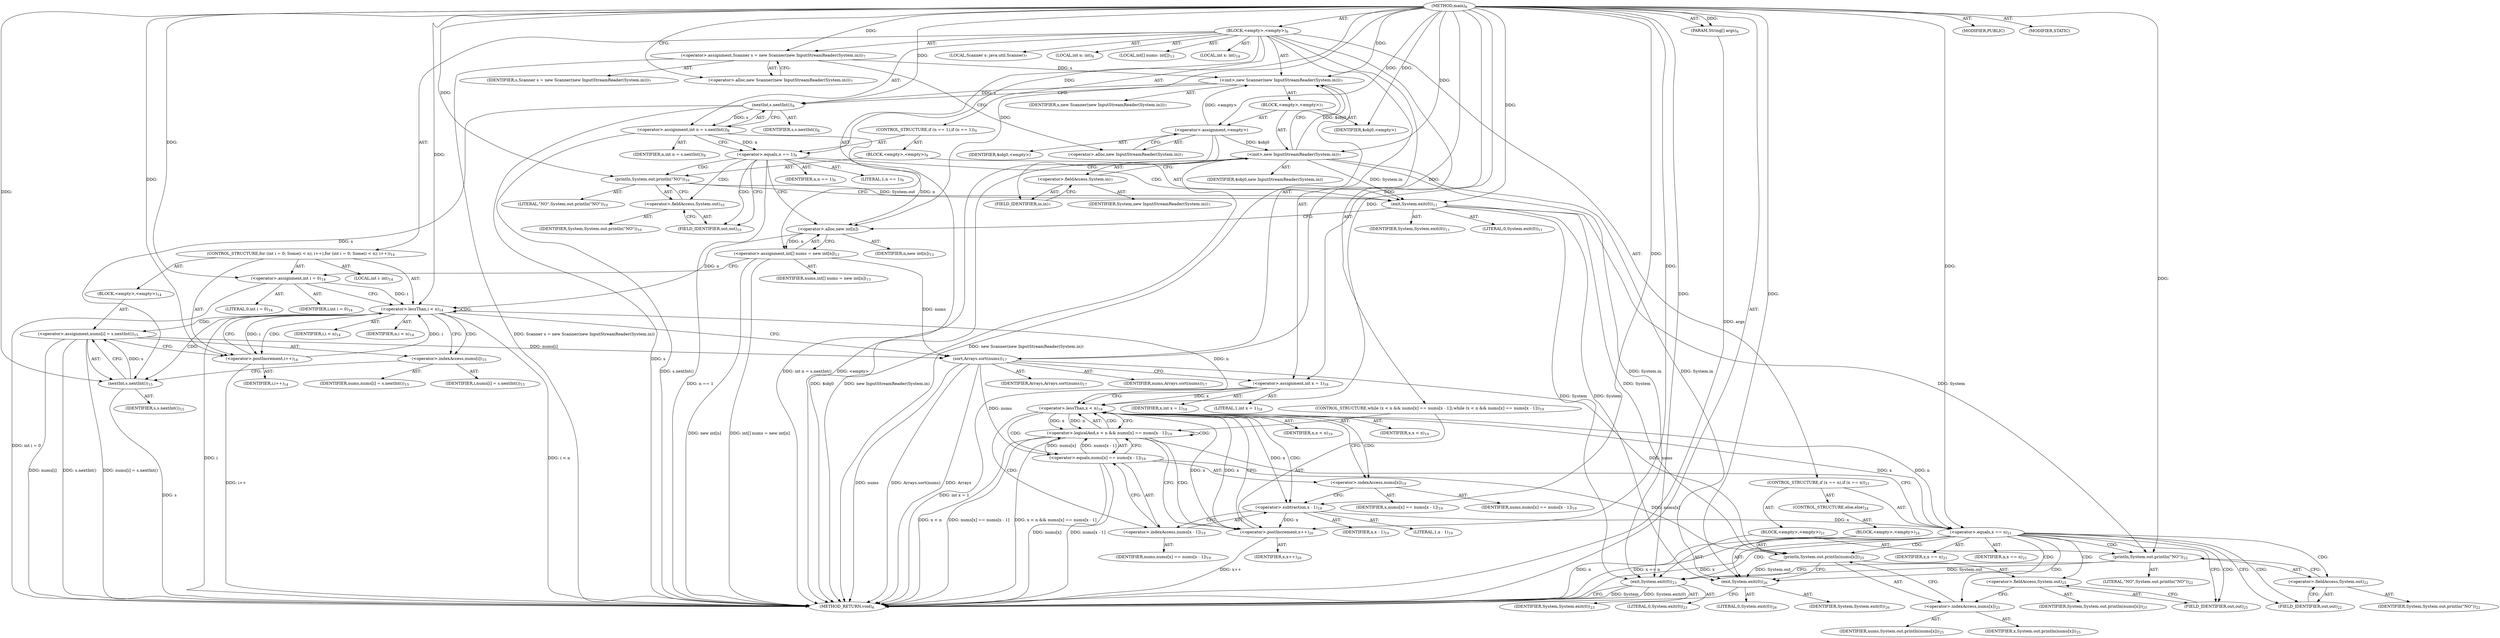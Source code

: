 digraph "main" {  
"19" [label = <(METHOD,main)<SUB>6</SUB>> ]
"20" [label = <(PARAM,String[] args)<SUB>6</SUB>> ]
"21" [label = <(BLOCK,&lt;empty&gt;,&lt;empty&gt;)<SUB>6</SUB>> ]
"4" [label = <(LOCAL,Scanner s: java.util.Scanner)<SUB>7</SUB>> ]
"22" [label = <(&lt;operator&gt;.assignment,Scanner s = new Scanner(new InputStreamReader(System.in)))<SUB>7</SUB>> ]
"23" [label = <(IDENTIFIER,s,Scanner s = new Scanner(new InputStreamReader(System.in)))<SUB>7</SUB>> ]
"24" [label = <(&lt;operator&gt;.alloc,new Scanner(new InputStreamReader(System.in)))<SUB>7</SUB>> ]
"25" [label = <(&lt;init&gt;,new Scanner(new InputStreamReader(System.in)))<SUB>7</SUB>> ]
"3" [label = <(IDENTIFIER,s,new Scanner(new InputStreamReader(System.in)))<SUB>7</SUB>> ]
"26" [label = <(BLOCK,&lt;empty&gt;,&lt;empty&gt;)<SUB>7</SUB>> ]
"27" [label = <(&lt;operator&gt;.assignment,&lt;empty&gt;)> ]
"28" [label = <(IDENTIFIER,$obj0,&lt;empty&gt;)> ]
"29" [label = <(&lt;operator&gt;.alloc,new InputStreamReader(System.in))<SUB>7</SUB>> ]
"30" [label = <(&lt;init&gt;,new InputStreamReader(System.in))<SUB>7</SUB>> ]
"31" [label = <(IDENTIFIER,$obj0,new InputStreamReader(System.in))> ]
"32" [label = <(&lt;operator&gt;.fieldAccess,System.in)<SUB>7</SUB>> ]
"33" [label = <(IDENTIFIER,System,new InputStreamReader(System.in))<SUB>7</SUB>> ]
"34" [label = <(FIELD_IDENTIFIER,in,in)<SUB>7</SUB>> ]
"35" [label = <(IDENTIFIER,$obj0,&lt;empty&gt;)> ]
"36" [label = <(LOCAL,int n: int)<SUB>8</SUB>> ]
"37" [label = <(&lt;operator&gt;.assignment,int n = s.nextInt())<SUB>8</SUB>> ]
"38" [label = <(IDENTIFIER,n,int n = s.nextInt())<SUB>8</SUB>> ]
"39" [label = <(nextInt,s.nextInt())<SUB>8</SUB>> ]
"40" [label = <(IDENTIFIER,s,s.nextInt())<SUB>8</SUB>> ]
"41" [label = <(CONTROL_STRUCTURE,if (n == 1),if (n == 1))<SUB>9</SUB>> ]
"42" [label = <(&lt;operator&gt;.equals,n == 1)<SUB>9</SUB>> ]
"43" [label = <(IDENTIFIER,n,n == 1)<SUB>9</SUB>> ]
"44" [label = <(LITERAL,1,n == 1)<SUB>9</SUB>> ]
"45" [label = <(BLOCK,&lt;empty&gt;,&lt;empty&gt;)<SUB>9</SUB>> ]
"46" [label = <(println,System.out.println(&quot;NO&quot;))<SUB>10</SUB>> ]
"47" [label = <(&lt;operator&gt;.fieldAccess,System.out)<SUB>10</SUB>> ]
"48" [label = <(IDENTIFIER,System,System.out.println(&quot;NO&quot;))<SUB>10</SUB>> ]
"49" [label = <(FIELD_IDENTIFIER,out,out)<SUB>10</SUB>> ]
"50" [label = <(LITERAL,&quot;NO&quot;,System.out.println(&quot;NO&quot;))<SUB>10</SUB>> ]
"51" [label = <(exit,System.exit(0))<SUB>11</SUB>> ]
"52" [label = <(IDENTIFIER,System,System.exit(0))<SUB>11</SUB>> ]
"53" [label = <(LITERAL,0,System.exit(0))<SUB>11</SUB>> ]
"54" [label = <(LOCAL,int[] nums: int[])<SUB>13</SUB>> ]
"55" [label = <(&lt;operator&gt;.assignment,int[] nums = new int[n])<SUB>13</SUB>> ]
"56" [label = <(IDENTIFIER,nums,int[] nums = new int[n])<SUB>13</SUB>> ]
"57" [label = <(&lt;operator&gt;.alloc,new int[n])> ]
"58" [label = <(IDENTIFIER,n,new int[n])<SUB>13</SUB>> ]
"59" [label = <(CONTROL_STRUCTURE,for (int i = 0; Some(i &lt; n); i++),for (int i = 0; Some(i &lt; n); i++))<SUB>14</SUB>> ]
"60" [label = <(LOCAL,int i: int)<SUB>14</SUB>> ]
"61" [label = <(&lt;operator&gt;.assignment,int i = 0)<SUB>14</SUB>> ]
"62" [label = <(IDENTIFIER,i,int i = 0)<SUB>14</SUB>> ]
"63" [label = <(LITERAL,0,int i = 0)<SUB>14</SUB>> ]
"64" [label = <(&lt;operator&gt;.lessThan,i &lt; n)<SUB>14</SUB>> ]
"65" [label = <(IDENTIFIER,i,i &lt; n)<SUB>14</SUB>> ]
"66" [label = <(IDENTIFIER,n,i &lt; n)<SUB>14</SUB>> ]
"67" [label = <(&lt;operator&gt;.postIncrement,i++)<SUB>14</SUB>> ]
"68" [label = <(IDENTIFIER,i,i++)<SUB>14</SUB>> ]
"69" [label = <(BLOCK,&lt;empty&gt;,&lt;empty&gt;)<SUB>14</SUB>> ]
"70" [label = <(&lt;operator&gt;.assignment,nums[i] = s.nextInt())<SUB>15</SUB>> ]
"71" [label = <(&lt;operator&gt;.indexAccess,nums[i])<SUB>15</SUB>> ]
"72" [label = <(IDENTIFIER,nums,nums[i] = s.nextInt())<SUB>15</SUB>> ]
"73" [label = <(IDENTIFIER,i,nums[i] = s.nextInt())<SUB>15</SUB>> ]
"74" [label = <(nextInt,s.nextInt())<SUB>15</SUB>> ]
"75" [label = <(IDENTIFIER,s,s.nextInt())<SUB>15</SUB>> ]
"76" [label = <(sort,Arrays.sort(nums))<SUB>17</SUB>> ]
"77" [label = <(IDENTIFIER,Arrays,Arrays.sort(nums))<SUB>17</SUB>> ]
"78" [label = <(IDENTIFIER,nums,Arrays.sort(nums))<SUB>17</SUB>> ]
"79" [label = <(LOCAL,int x: int)<SUB>18</SUB>> ]
"80" [label = <(&lt;operator&gt;.assignment,int x = 1)<SUB>18</SUB>> ]
"81" [label = <(IDENTIFIER,x,int x = 1)<SUB>18</SUB>> ]
"82" [label = <(LITERAL,1,int x = 1)<SUB>18</SUB>> ]
"83" [label = <(CONTROL_STRUCTURE,while (x &lt; n &amp;&amp; nums[x] == nums[x - 1]),while (x &lt; n &amp;&amp; nums[x] == nums[x - 1]))<SUB>19</SUB>> ]
"84" [label = <(&lt;operator&gt;.logicalAnd,x &lt; n &amp;&amp; nums[x] == nums[x - 1])<SUB>19</SUB>> ]
"85" [label = <(&lt;operator&gt;.lessThan,x &lt; n)<SUB>19</SUB>> ]
"86" [label = <(IDENTIFIER,x,x &lt; n)<SUB>19</SUB>> ]
"87" [label = <(IDENTIFIER,n,x &lt; n)<SUB>19</SUB>> ]
"88" [label = <(&lt;operator&gt;.equals,nums[x] == nums[x - 1])<SUB>19</SUB>> ]
"89" [label = <(&lt;operator&gt;.indexAccess,nums[x])<SUB>19</SUB>> ]
"90" [label = <(IDENTIFIER,nums,nums[x] == nums[x - 1])<SUB>19</SUB>> ]
"91" [label = <(IDENTIFIER,x,nums[x] == nums[x - 1])<SUB>19</SUB>> ]
"92" [label = <(&lt;operator&gt;.indexAccess,nums[x - 1])<SUB>19</SUB>> ]
"93" [label = <(IDENTIFIER,nums,nums[x] == nums[x - 1])<SUB>19</SUB>> ]
"94" [label = <(&lt;operator&gt;.subtraction,x - 1)<SUB>19</SUB>> ]
"95" [label = <(IDENTIFIER,x,x - 1)<SUB>19</SUB>> ]
"96" [label = <(LITERAL,1,x - 1)<SUB>19</SUB>> ]
"97" [label = <(&lt;operator&gt;.postIncrement,x++)<SUB>20</SUB>> ]
"98" [label = <(IDENTIFIER,x,x++)<SUB>20</SUB>> ]
"99" [label = <(CONTROL_STRUCTURE,if (x == n),if (x == n))<SUB>21</SUB>> ]
"100" [label = <(&lt;operator&gt;.equals,x == n)<SUB>21</SUB>> ]
"101" [label = <(IDENTIFIER,x,x == n)<SUB>21</SUB>> ]
"102" [label = <(IDENTIFIER,n,x == n)<SUB>21</SUB>> ]
"103" [label = <(BLOCK,&lt;empty&gt;,&lt;empty&gt;)<SUB>21</SUB>> ]
"104" [label = <(println,System.out.println(&quot;NO&quot;))<SUB>22</SUB>> ]
"105" [label = <(&lt;operator&gt;.fieldAccess,System.out)<SUB>22</SUB>> ]
"106" [label = <(IDENTIFIER,System,System.out.println(&quot;NO&quot;))<SUB>22</SUB>> ]
"107" [label = <(FIELD_IDENTIFIER,out,out)<SUB>22</SUB>> ]
"108" [label = <(LITERAL,&quot;NO&quot;,System.out.println(&quot;NO&quot;))<SUB>22</SUB>> ]
"109" [label = <(exit,System.exit(0))<SUB>23</SUB>> ]
"110" [label = <(IDENTIFIER,System,System.exit(0))<SUB>23</SUB>> ]
"111" [label = <(LITERAL,0,System.exit(0))<SUB>23</SUB>> ]
"112" [label = <(CONTROL_STRUCTURE,else,else)<SUB>24</SUB>> ]
"113" [label = <(BLOCK,&lt;empty&gt;,&lt;empty&gt;)<SUB>24</SUB>> ]
"114" [label = <(println,System.out.println(nums[x]))<SUB>25</SUB>> ]
"115" [label = <(&lt;operator&gt;.fieldAccess,System.out)<SUB>25</SUB>> ]
"116" [label = <(IDENTIFIER,System,System.out.println(nums[x]))<SUB>25</SUB>> ]
"117" [label = <(FIELD_IDENTIFIER,out,out)<SUB>25</SUB>> ]
"118" [label = <(&lt;operator&gt;.indexAccess,nums[x])<SUB>25</SUB>> ]
"119" [label = <(IDENTIFIER,nums,System.out.println(nums[x]))<SUB>25</SUB>> ]
"120" [label = <(IDENTIFIER,x,System.out.println(nums[x]))<SUB>25</SUB>> ]
"121" [label = <(exit,System.exit(0))<SUB>26</SUB>> ]
"122" [label = <(IDENTIFIER,System,System.exit(0))<SUB>26</SUB>> ]
"123" [label = <(LITERAL,0,System.exit(0))<SUB>26</SUB>> ]
"124" [label = <(MODIFIER,PUBLIC)> ]
"125" [label = <(MODIFIER,STATIC)> ]
"126" [label = <(METHOD_RETURN,void)<SUB>6</SUB>> ]
  "19" -> "20"  [ label = "AST: "] 
  "19" -> "21"  [ label = "AST: "] 
  "19" -> "124"  [ label = "AST: "] 
  "19" -> "125"  [ label = "AST: "] 
  "19" -> "126"  [ label = "AST: "] 
  "21" -> "4"  [ label = "AST: "] 
  "21" -> "22"  [ label = "AST: "] 
  "21" -> "25"  [ label = "AST: "] 
  "21" -> "36"  [ label = "AST: "] 
  "21" -> "37"  [ label = "AST: "] 
  "21" -> "41"  [ label = "AST: "] 
  "21" -> "54"  [ label = "AST: "] 
  "21" -> "55"  [ label = "AST: "] 
  "21" -> "59"  [ label = "AST: "] 
  "21" -> "76"  [ label = "AST: "] 
  "21" -> "79"  [ label = "AST: "] 
  "21" -> "80"  [ label = "AST: "] 
  "21" -> "83"  [ label = "AST: "] 
  "21" -> "99"  [ label = "AST: "] 
  "22" -> "23"  [ label = "AST: "] 
  "22" -> "24"  [ label = "AST: "] 
  "25" -> "3"  [ label = "AST: "] 
  "25" -> "26"  [ label = "AST: "] 
  "26" -> "27"  [ label = "AST: "] 
  "26" -> "30"  [ label = "AST: "] 
  "26" -> "35"  [ label = "AST: "] 
  "27" -> "28"  [ label = "AST: "] 
  "27" -> "29"  [ label = "AST: "] 
  "30" -> "31"  [ label = "AST: "] 
  "30" -> "32"  [ label = "AST: "] 
  "32" -> "33"  [ label = "AST: "] 
  "32" -> "34"  [ label = "AST: "] 
  "37" -> "38"  [ label = "AST: "] 
  "37" -> "39"  [ label = "AST: "] 
  "39" -> "40"  [ label = "AST: "] 
  "41" -> "42"  [ label = "AST: "] 
  "41" -> "45"  [ label = "AST: "] 
  "42" -> "43"  [ label = "AST: "] 
  "42" -> "44"  [ label = "AST: "] 
  "45" -> "46"  [ label = "AST: "] 
  "45" -> "51"  [ label = "AST: "] 
  "46" -> "47"  [ label = "AST: "] 
  "46" -> "50"  [ label = "AST: "] 
  "47" -> "48"  [ label = "AST: "] 
  "47" -> "49"  [ label = "AST: "] 
  "51" -> "52"  [ label = "AST: "] 
  "51" -> "53"  [ label = "AST: "] 
  "55" -> "56"  [ label = "AST: "] 
  "55" -> "57"  [ label = "AST: "] 
  "57" -> "58"  [ label = "AST: "] 
  "59" -> "60"  [ label = "AST: "] 
  "59" -> "61"  [ label = "AST: "] 
  "59" -> "64"  [ label = "AST: "] 
  "59" -> "67"  [ label = "AST: "] 
  "59" -> "69"  [ label = "AST: "] 
  "61" -> "62"  [ label = "AST: "] 
  "61" -> "63"  [ label = "AST: "] 
  "64" -> "65"  [ label = "AST: "] 
  "64" -> "66"  [ label = "AST: "] 
  "67" -> "68"  [ label = "AST: "] 
  "69" -> "70"  [ label = "AST: "] 
  "70" -> "71"  [ label = "AST: "] 
  "70" -> "74"  [ label = "AST: "] 
  "71" -> "72"  [ label = "AST: "] 
  "71" -> "73"  [ label = "AST: "] 
  "74" -> "75"  [ label = "AST: "] 
  "76" -> "77"  [ label = "AST: "] 
  "76" -> "78"  [ label = "AST: "] 
  "80" -> "81"  [ label = "AST: "] 
  "80" -> "82"  [ label = "AST: "] 
  "83" -> "84"  [ label = "AST: "] 
  "83" -> "97"  [ label = "AST: "] 
  "84" -> "85"  [ label = "AST: "] 
  "84" -> "88"  [ label = "AST: "] 
  "85" -> "86"  [ label = "AST: "] 
  "85" -> "87"  [ label = "AST: "] 
  "88" -> "89"  [ label = "AST: "] 
  "88" -> "92"  [ label = "AST: "] 
  "89" -> "90"  [ label = "AST: "] 
  "89" -> "91"  [ label = "AST: "] 
  "92" -> "93"  [ label = "AST: "] 
  "92" -> "94"  [ label = "AST: "] 
  "94" -> "95"  [ label = "AST: "] 
  "94" -> "96"  [ label = "AST: "] 
  "97" -> "98"  [ label = "AST: "] 
  "99" -> "100"  [ label = "AST: "] 
  "99" -> "103"  [ label = "AST: "] 
  "99" -> "112"  [ label = "AST: "] 
  "100" -> "101"  [ label = "AST: "] 
  "100" -> "102"  [ label = "AST: "] 
  "103" -> "104"  [ label = "AST: "] 
  "103" -> "109"  [ label = "AST: "] 
  "104" -> "105"  [ label = "AST: "] 
  "104" -> "108"  [ label = "AST: "] 
  "105" -> "106"  [ label = "AST: "] 
  "105" -> "107"  [ label = "AST: "] 
  "109" -> "110"  [ label = "AST: "] 
  "109" -> "111"  [ label = "AST: "] 
  "112" -> "113"  [ label = "AST: "] 
  "113" -> "114"  [ label = "AST: "] 
  "113" -> "121"  [ label = "AST: "] 
  "114" -> "115"  [ label = "AST: "] 
  "114" -> "118"  [ label = "AST: "] 
  "115" -> "116"  [ label = "AST: "] 
  "115" -> "117"  [ label = "AST: "] 
  "118" -> "119"  [ label = "AST: "] 
  "118" -> "120"  [ label = "AST: "] 
  "121" -> "122"  [ label = "AST: "] 
  "121" -> "123"  [ label = "AST: "] 
  "22" -> "29"  [ label = "CFG: "] 
  "25" -> "39"  [ label = "CFG: "] 
  "37" -> "42"  [ label = "CFG: "] 
  "55" -> "61"  [ label = "CFG: "] 
  "76" -> "80"  [ label = "CFG: "] 
  "80" -> "85"  [ label = "CFG: "] 
  "24" -> "22"  [ label = "CFG: "] 
  "39" -> "37"  [ label = "CFG: "] 
  "42" -> "49"  [ label = "CFG: "] 
  "42" -> "57"  [ label = "CFG: "] 
  "57" -> "55"  [ label = "CFG: "] 
  "61" -> "64"  [ label = "CFG: "] 
  "64" -> "71"  [ label = "CFG: "] 
  "64" -> "76"  [ label = "CFG: "] 
  "67" -> "64"  [ label = "CFG: "] 
  "84" -> "97"  [ label = "CFG: "] 
  "84" -> "100"  [ label = "CFG: "] 
  "97" -> "85"  [ label = "CFG: "] 
  "100" -> "107"  [ label = "CFG: "] 
  "100" -> "117"  [ label = "CFG: "] 
  "27" -> "34"  [ label = "CFG: "] 
  "30" -> "25"  [ label = "CFG: "] 
  "46" -> "51"  [ label = "CFG: "] 
  "51" -> "57"  [ label = "CFG: "] 
  "70" -> "67"  [ label = "CFG: "] 
  "85" -> "84"  [ label = "CFG: "] 
  "85" -> "89"  [ label = "CFG: "] 
  "88" -> "84"  [ label = "CFG: "] 
  "104" -> "109"  [ label = "CFG: "] 
  "109" -> "126"  [ label = "CFG: "] 
  "29" -> "27"  [ label = "CFG: "] 
  "32" -> "30"  [ label = "CFG: "] 
  "47" -> "46"  [ label = "CFG: "] 
  "71" -> "74"  [ label = "CFG: "] 
  "74" -> "70"  [ label = "CFG: "] 
  "89" -> "94"  [ label = "CFG: "] 
  "92" -> "88"  [ label = "CFG: "] 
  "105" -> "104"  [ label = "CFG: "] 
  "114" -> "121"  [ label = "CFG: "] 
  "121" -> "126"  [ label = "CFG: "] 
  "34" -> "32"  [ label = "CFG: "] 
  "49" -> "47"  [ label = "CFG: "] 
  "94" -> "92"  [ label = "CFG: "] 
  "107" -> "105"  [ label = "CFG: "] 
  "115" -> "118"  [ label = "CFG: "] 
  "118" -> "114"  [ label = "CFG: "] 
  "117" -> "115"  [ label = "CFG: "] 
  "19" -> "24"  [ label = "CFG: "] 
  "20" -> "126"  [ label = "DDG: args"] 
  "22" -> "126"  [ label = "DDG: Scanner s = new Scanner(new InputStreamReader(System.in))"] 
  "27" -> "126"  [ label = "DDG: &lt;empty&gt;"] 
  "30" -> "126"  [ label = "DDG: $obj0"] 
  "30" -> "126"  [ label = "DDG: new InputStreamReader(System.in)"] 
  "25" -> "126"  [ label = "DDG: new Scanner(new InputStreamReader(System.in))"] 
  "39" -> "126"  [ label = "DDG: s"] 
  "37" -> "126"  [ label = "DDG: s.nextInt()"] 
  "37" -> "126"  [ label = "DDG: int n = s.nextInt()"] 
  "42" -> "126"  [ label = "DDG: n == 1"] 
  "55" -> "126"  [ label = "DDG: new int[n]"] 
  "55" -> "126"  [ label = "DDG: int[] nums = new int[n]"] 
  "61" -> "126"  [ label = "DDG: int i = 0"] 
  "64" -> "126"  [ label = "DDG: i"] 
  "64" -> "126"  [ label = "DDG: i &lt; n"] 
  "76" -> "126"  [ label = "DDG: nums"] 
  "76" -> "126"  [ label = "DDG: Arrays.sort(nums)"] 
  "80" -> "126"  [ label = "DDG: int x = 1"] 
  "84" -> "126"  [ label = "DDG: x &lt; n"] 
  "88" -> "126"  [ label = "DDG: nums[x]"] 
  "88" -> "126"  [ label = "DDG: nums[x - 1]"] 
  "84" -> "126"  [ label = "DDG: nums[x] == nums[x - 1]"] 
  "84" -> "126"  [ label = "DDG: x &lt; n &amp;&amp; nums[x] == nums[x - 1]"] 
  "100" -> "126"  [ label = "DDG: x"] 
  "100" -> "126"  [ label = "DDG: n"] 
  "100" -> "126"  [ label = "DDG: x == n"] 
  "109" -> "126"  [ label = "DDG: System"] 
  "109" -> "126"  [ label = "DDG: System.exit(0)"] 
  "97" -> "126"  [ label = "DDG: x++"] 
  "70" -> "126"  [ label = "DDG: nums[i]"] 
  "74" -> "126"  [ label = "DDG: s"] 
  "70" -> "126"  [ label = "DDG: s.nextInt()"] 
  "70" -> "126"  [ label = "DDG: nums[i] = s.nextInt()"] 
  "67" -> "126"  [ label = "DDG: i++"] 
  "76" -> "126"  [ label = "DDG: Arrays"] 
  "19" -> "20"  [ label = "DDG: "] 
  "19" -> "22"  [ label = "DDG: "] 
  "39" -> "37"  [ label = "DDG: s"] 
  "57" -> "55"  [ label = "DDG: n"] 
  "19" -> "80"  [ label = "DDG: "] 
  "22" -> "25"  [ label = "DDG: s"] 
  "19" -> "25"  [ label = "DDG: "] 
  "27" -> "25"  [ label = "DDG: &lt;empty&gt;"] 
  "30" -> "25"  [ label = "DDG: $obj0"] 
  "19" -> "61"  [ label = "DDG: "] 
  "19" -> "76"  [ label = "DDG: "] 
  "55" -> "76"  [ label = "DDG: nums"] 
  "70" -> "76"  [ label = "DDG: nums[i]"] 
  "19" -> "27"  [ label = "DDG: "] 
  "19" -> "35"  [ label = "DDG: "] 
  "25" -> "39"  [ label = "DDG: s"] 
  "19" -> "39"  [ label = "DDG: "] 
  "37" -> "42"  [ label = "DDG: n"] 
  "19" -> "42"  [ label = "DDG: "] 
  "42" -> "57"  [ label = "DDG: n"] 
  "19" -> "57"  [ label = "DDG: "] 
  "61" -> "64"  [ label = "DDG: i"] 
  "67" -> "64"  [ label = "DDG: i"] 
  "19" -> "64"  [ label = "DDG: "] 
  "57" -> "64"  [ label = "DDG: n"] 
  "64" -> "67"  [ label = "DDG: i"] 
  "19" -> "67"  [ label = "DDG: "] 
  "74" -> "70"  [ label = "DDG: s"] 
  "85" -> "84"  [ label = "DDG: x"] 
  "85" -> "84"  [ label = "DDG: n"] 
  "88" -> "84"  [ label = "DDG: nums[x]"] 
  "88" -> "84"  [ label = "DDG: nums[x - 1]"] 
  "85" -> "97"  [ label = "DDG: x"] 
  "94" -> "97"  [ label = "DDG: x"] 
  "19" -> "97"  [ label = "DDG: "] 
  "85" -> "100"  [ label = "DDG: x"] 
  "94" -> "100"  [ label = "DDG: x"] 
  "19" -> "100"  [ label = "DDG: "] 
  "85" -> "100"  [ label = "DDG: n"] 
  "27" -> "30"  [ label = "DDG: $obj0"] 
  "19" -> "30"  [ label = "DDG: "] 
  "19" -> "46"  [ label = "DDG: "] 
  "30" -> "51"  [ label = "DDG: System.in"] 
  "46" -> "51"  [ label = "DDG: System.out"] 
  "19" -> "51"  [ label = "DDG: "] 
  "80" -> "85"  [ label = "DDG: x"] 
  "97" -> "85"  [ label = "DDG: x"] 
  "19" -> "85"  [ label = "DDG: "] 
  "64" -> "85"  [ label = "DDG: n"] 
  "76" -> "88"  [ label = "DDG: nums"] 
  "51" -> "104"  [ label = "DDG: System"] 
  "19" -> "104"  [ label = "DDG: "] 
  "30" -> "109"  [ label = "DDG: System.in"] 
  "51" -> "109"  [ label = "DDG: System"] 
  "104" -> "109"  [ label = "DDG: System.out"] 
  "19" -> "109"  [ label = "DDG: "] 
  "39" -> "74"  [ label = "DDG: s"] 
  "19" -> "74"  [ label = "DDG: "] 
  "51" -> "114"  [ label = "DDG: System"] 
  "76" -> "114"  [ label = "DDG: nums"] 
  "88" -> "114"  [ label = "DDG: nums[x]"] 
  "30" -> "121"  [ label = "DDG: System.in"] 
  "51" -> "121"  [ label = "DDG: System"] 
  "114" -> "121"  [ label = "DDG: System.out"] 
  "19" -> "121"  [ label = "DDG: "] 
  "85" -> "94"  [ label = "DDG: x"] 
  "19" -> "94"  [ label = "DDG: "] 
  "42" -> "47"  [ label = "CDG: "] 
  "42" -> "49"  [ label = "CDG: "] 
  "42" -> "51"  [ label = "CDG: "] 
  "42" -> "46"  [ label = "CDG: "] 
  "64" -> "64"  [ label = "CDG: "] 
  "64" -> "67"  [ label = "CDG: "] 
  "64" -> "74"  [ label = "CDG: "] 
  "64" -> "71"  [ label = "CDG: "] 
  "64" -> "70"  [ label = "CDG: "] 
  "84" -> "84"  [ label = "CDG: "] 
  "84" -> "85"  [ label = "CDG: "] 
  "84" -> "97"  [ label = "CDG: "] 
  "100" -> "107"  [ label = "CDG: "] 
  "100" -> "115"  [ label = "CDG: "] 
  "100" -> "114"  [ label = "CDG: "] 
  "100" -> "104"  [ label = "CDG: "] 
  "100" -> "121"  [ label = "CDG: "] 
  "100" -> "105"  [ label = "CDG: "] 
  "100" -> "118"  [ label = "CDG: "] 
  "100" -> "117"  [ label = "CDG: "] 
  "100" -> "109"  [ label = "CDG: "] 
  "85" -> "94"  [ label = "CDG: "] 
  "85" -> "89"  [ label = "CDG: "] 
  "85" -> "92"  [ label = "CDG: "] 
  "85" -> "88"  [ label = "CDG: "] 
}
